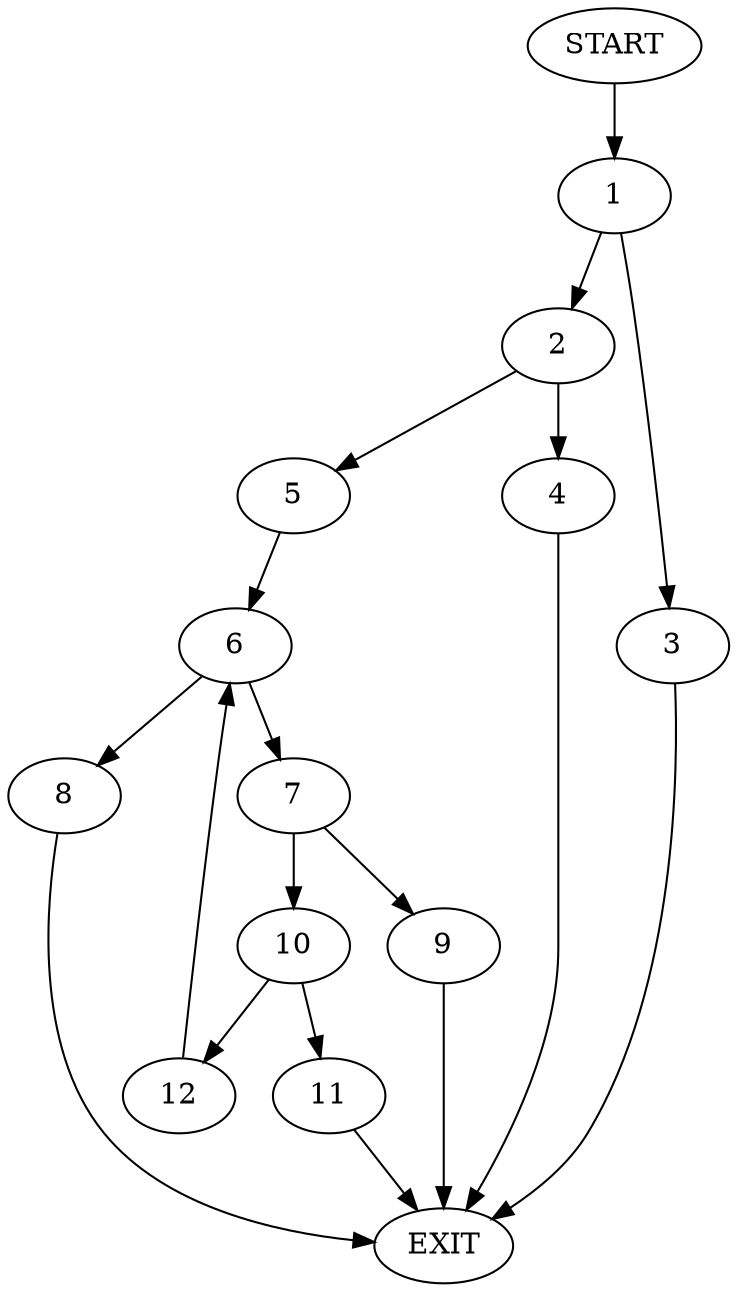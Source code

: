 digraph {
0 [label="START"]
13 [label="EXIT"]
0 -> 1
1 -> 2
1 -> 3
3 -> 13
2 -> 4
2 -> 5
5 -> 6
4 -> 13
6 -> 7
6 -> 8
7 -> 9
7 -> 10
8 -> 13
10 -> 11
10 -> 12
9 -> 13
12 -> 6
11 -> 13
}
